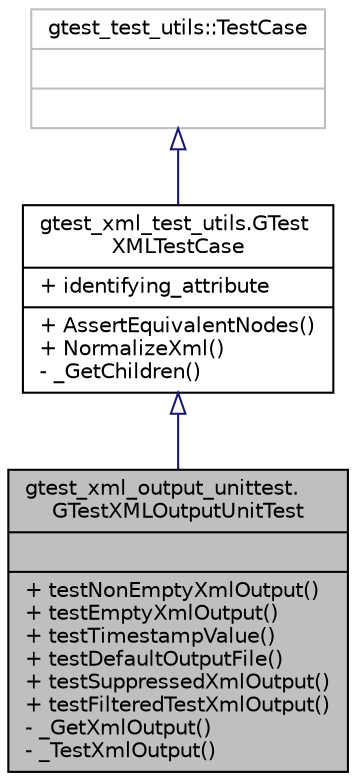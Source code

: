 digraph "gtest_xml_output_unittest.GTestXMLOutputUnitTest"
{
  edge [fontname="Helvetica",fontsize="10",labelfontname="Helvetica",labelfontsize="10"];
  node [fontname="Helvetica",fontsize="10",shape=record];
  Node3 [label="{gtest_xml_output_unittest.\lGTestXMLOutputUnitTest\n||+ testNonEmptyXmlOutput()\l+ testEmptyXmlOutput()\l+ testTimestampValue()\l+ testDefaultOutputFile()\l+ testSuppressedXmlOutput()\l+ testFilteredTestXmlOutput()\l- _GetXmlOutput()\l- _TestXmlOutput()\l}",height=0.2,width=0.4,color="black", fillcolor="grey75", style="filled", fontcolor="black"];
  Node4 -> Node3 [dir="back",color="midnightblue",fontsize="10",style="solid",arrowtail="onormal",fontname="Helvetica"];
  Node4 [label="{gtest_xml_test_utils.GTest\lXMLTestCase\n|+ identifying_attribute\l|+ AssertEquivalentNodes()\l+ NormalizeXml()\l- _GetChildren()\l}",height=0.2,width=0.4,color="black", fillcolor="white", style="filled",URL="$d9/daf/classgtest__xml__test__utils_1_1_g_test_x_m_l_test_case.html"];
  Node5 -> Node4 [dir="back",color="midnightblue",fontsize="10",style="solid",arrowtail="onormal",fontname="Helvetica"];
  Node5 [label="{gtest_test_utils::TestCase\n||}",height=0.2,width=0.4,color="grey75", fillcolor="white", style="filled"];
}
